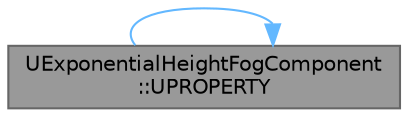 digraph "UExponentialHeightFogComponent::UPROPERTY"
{
 // INTERACTIVE_SVG=YES
 // LATEX_PDF_SIZE
  bgcolor="transparent";
  edge [fontname=Helvetica,fontsize=10,labelfontname=Helvetica,labelfontsize=10];
  node [fontname=Helvetica,fontsize=10,shape=box,height=0.2,width=0.4];
  rankdir="LR";
  Node1 [id="Node000001",label="UExponentialHeightFogComponent\l::UPROPERTY",height=0.2,width=0.4,color="gray40", fillcolor="grey60", style="filled", fontcolor="black",tooltip="Height density factor, controls how the density increases as height decreases."];
  Node1 -> Node1 [id="edge1_Node000001_Node000001",color="steelblue1",style="solid",tooltip=" "];
}
